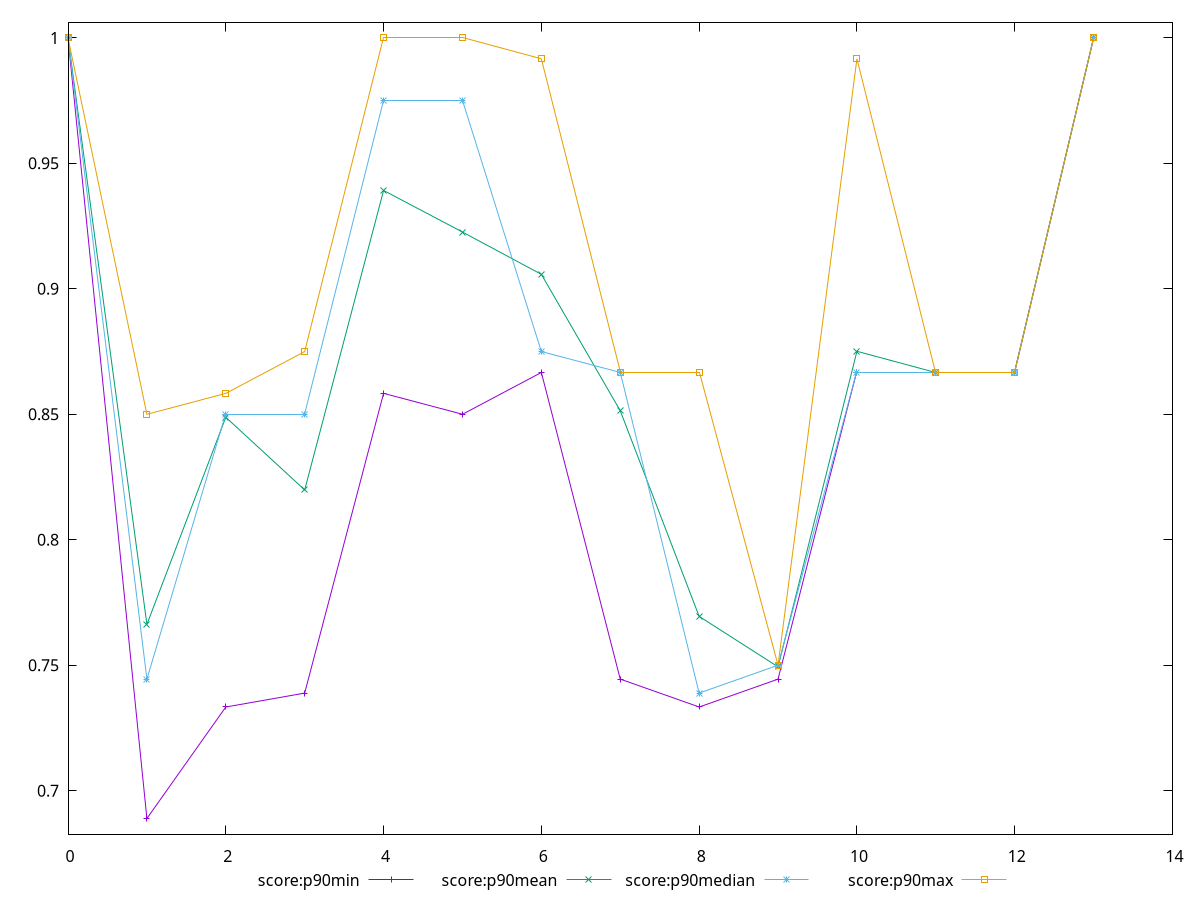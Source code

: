 reset
set terminal svg size 640, 520 enhanced background rgb 'white'
set output "report_00007_2020-12-11T15:55:29.892Z/uses-http2/progression/score.svg"

$scoreP90Min <<EOF
0 1
1 0.6888888888888889
2 0.7333333333333333
3 0.7388888888888889
4 0.8583333333333334
5 0.85
6 0.8666666666666667
7 0.7444444444444445
8 0.7333333333333333
9 0.7444444444444445
10 0.8666666666666667
11 0.8666666666666667
12 0.8666666666666667
13 1
EOF

$scoreP90Mean <<EOF
0 1
1 0.7662393162393162
2 0.8488095238095242
3 0.8198412698412698
4 0.9391941391941395
5 0.922619047619048
6 0.90576923076923
7 0.8514041514041509
8 0.7694444444444446
9 0.7493284493284494
10 0.8750915750915741
11 0.8666666666666657
12 0.8666666666666657
13 1
EOF

$scoreP90Median <<EOF
0 1
1 0.7444444444444445
2 0.85
3 0.85
4 0.975
5 0.975
6 0.875
7 0.8666666666666667
8 0.7388888888888889
9 0.75
10 0.8666666666666667
11 0.8666666666666667
12 0.8666666666666667
13 1
EOF

$scoreP90Max <<EOF
0 1
1 0.85
2 0.8583333333333334
3 0.875
4 1
5 1
6 0.9916666666666667
7 0.8666666666666667
8 0.8666666666666667
9 0.75
10 0.9916666666666667
11 0.8666666666666667
12 0.8666666666666667
13 1
EOF

set key outside below
set yrange [0.6826666666666666:1.0062222222222221]

plot \
  $scoreP90Min title "score:p90min" with linespoints, \
  $scoreP90Mean title "score:p90mean" with linespoints, \
  $scoreP90Median title "score:p90median" with linespoints, \
  $scoreP90Max title "score:p90max" with linespoints, \


reset